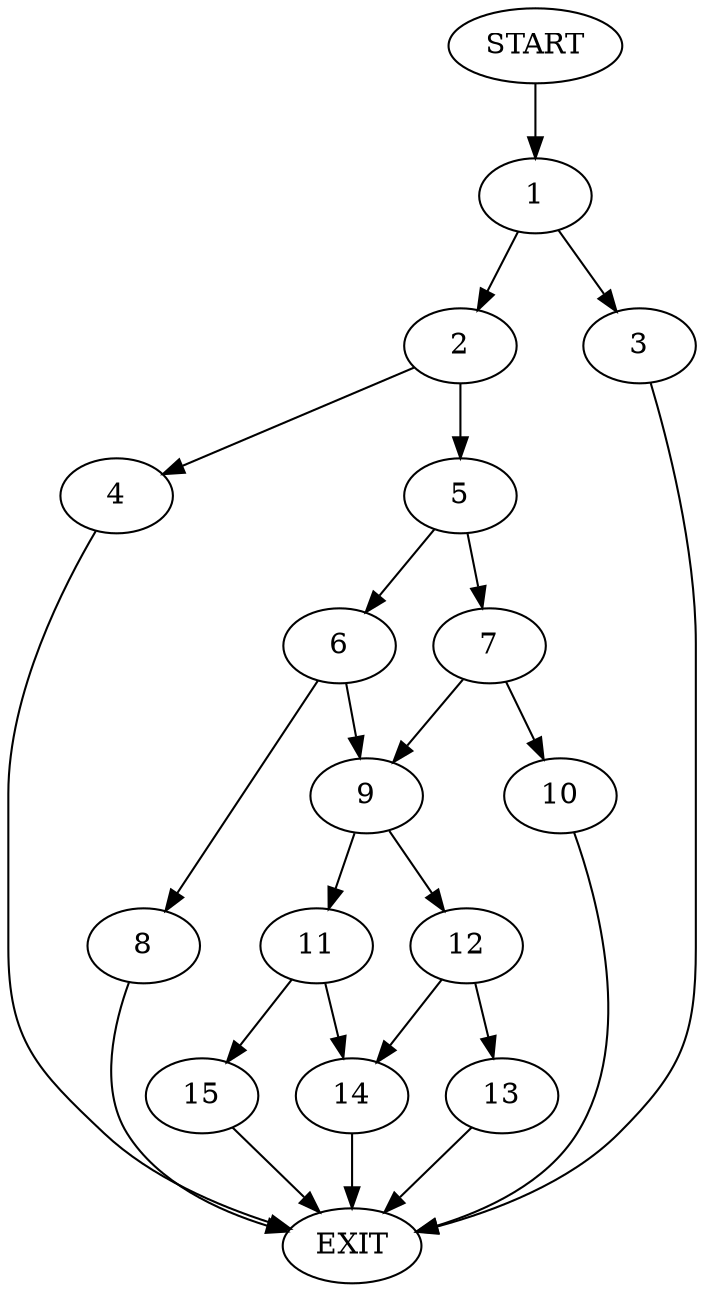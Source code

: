digraph {
0 [label="START"]
16 [label="EXIT"]
0 -> 1
1 -> 2
1 -> 3
3 -> 16
2 -> 4
2 -> 5
4 -> 16
5 -> 6
5 -> 7
6 -> 8
6 -> 9
7 -> 10
7 -> 9
9 -> 11
9 -> 12
10 -> 16
8 -> 16
12 -> 13
12 -> 14
11 -> 15
11 -> 14
13 -> 16
14 -> 16
15 -> 16
}

